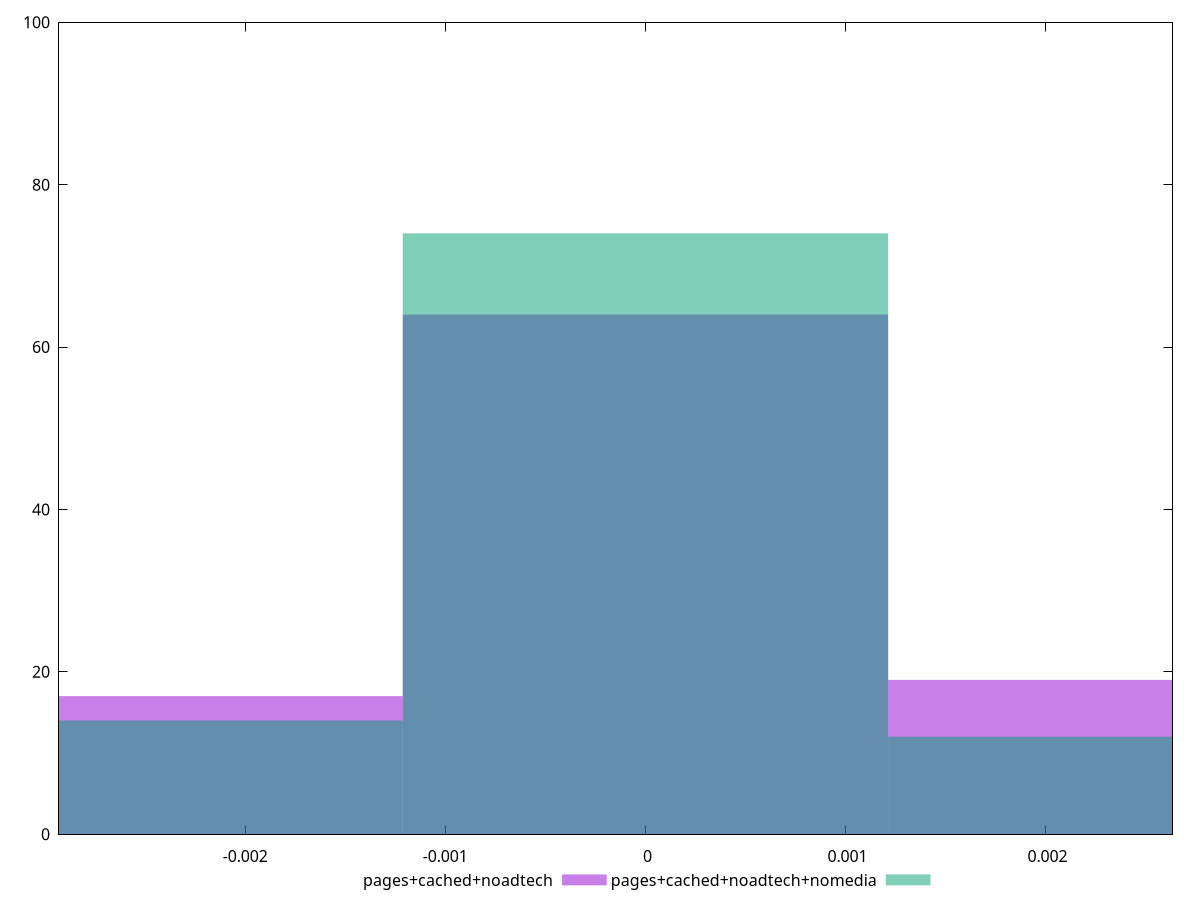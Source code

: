 reset

$pagesCachedNoadtech <<EOF
0.00242587150097026 19
0 64
-0.00242587150097026 17
EOF

$pagesCachedNoadtechNomedia <<EOF
-0.00242587150097026 14
0.00242587150097026 12
0 74
EOF

set key outside below
set boxwidth 0.00242587150097026
set xrange [-0.002930943541479057:0.0026341180000870167]
set yrange [0:100]
set trange [0:100]
set style fill transparent solid 0.5 noborder
set terminal svg size 640, 500 enhanced background rgb 'white'
set output "report_00013_2021-02-09T12-04-24.940Z/meta/pScore-difference/comparison/histogram/2_vs_3.svg"

plot $pagesCachedNoadtech title "pages+cached+noadtech" with boxes, \
     $pagesCachedNoadtechNomedia title "pages+cached+noadtech+nomedia" with boxes

reset
